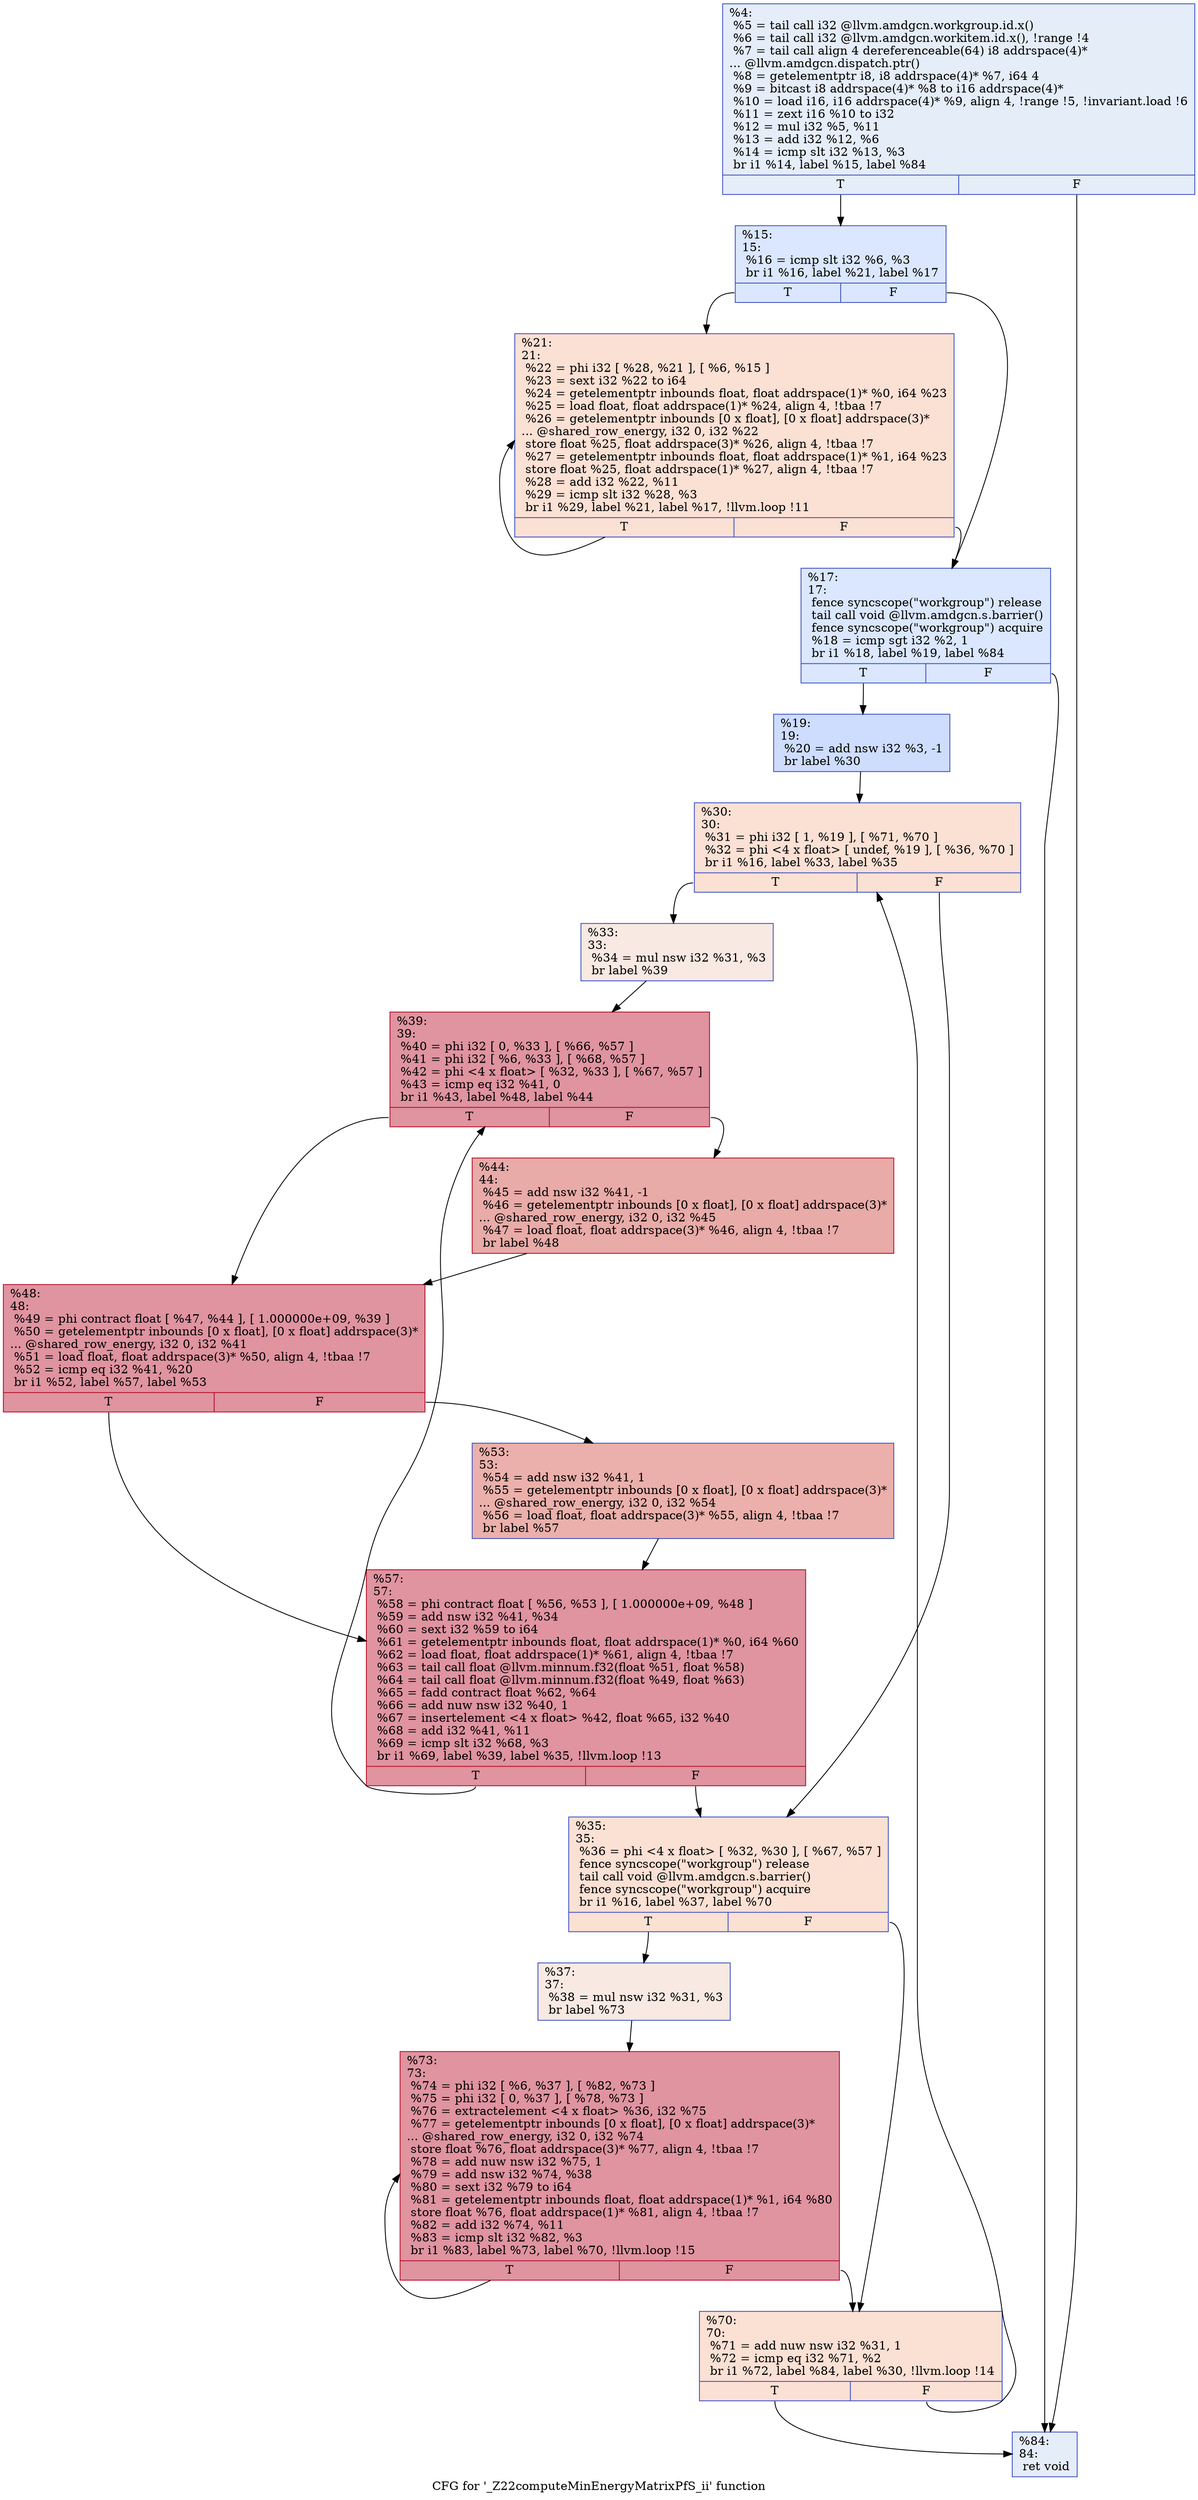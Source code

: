 digraph "CFG for '_Z22computeMinEnergyMatrixPfS_ii' function" {
	label="CFG for '_Z22computeMinEnergyMatrixPfS_ii' function";

	Node0x5f73990 [shape=record,color="#3d50c3ff", style=filled, fillcolor="#c5d6f270",label="{%4:\l  %5 = tail call i32 @llvm.amdgcn.workgroup.id.x()\l  %6 = tail call i32 @llvm.amdgcn.workitem.id.x(), !range !4\l  %7 = tail call align 4 dereferenceable(64) i8 addrspace(4)*\l... @llvm.amdgcn.dispatch.ptr()\l  %8 = getelementptr i8, i8 addrspace(4)* %7, i64 4\l  %9 = bitcast i8 addrspace(4)* %8 to i16 addrspace(4)*\l  %10 = load i16, i16 addrspace(4)* %9, align 4, !range !5, !invariant.load !6\l  %11 = zext i16 %10 to i32\l  %12 = mul i32 %5, %11\l  %13 = add i32 %12, %6\l  %14 = icmp slt i32 %13, %3\l  br i1 %14, label %15, label %84\l|{<s0>T|<s1>F}}"];
	Node0x5f73990:s0 -> Node0x5f73a20;
	Node0x5f73990:s1 -> Node0x5f75960;
	Node0x5f73a20 [shape=record,color="#3d50c3ff", style=filled, fillcolor="#abc8fd70",label="{%15:\l15:                                               \l  %16 = icmp slt i32 %6, %3\l  br i1 %16, label %21, label %17\l|{<s0>T|<s1>F}}"];
	Node0x5f73a20:s0 -> Node0x5f75270;
	Node0x5f73a20:s1 -> Node0x5f75c40;
	Node0x5f75c40 [shape=record,color="#3d50c3ff", style=filled, fillcolor="#abc8fd70",label="{%17:\l17:                                               \l  fence syncscope(\"workgroup\") release\l  tail call void @llvm.amdgcn.s.barrier()\l  fence syncscope(\"workgroup\") acquire\l  %18 = icmp sgt i32 %2, 1\l  br i1 %18, label %19, label %84\l|{<s0>T|<s1>F}}"];
	Node0x5f75c40:s0 -> Node0x5f76070;
	Node0x5f75c40:s1 -> Node0x5f75960;
	Node0x5f76070 [shape=record,color="#3d50c3ff", style=filled, fillcolor="#8fb1fe70",label="{%19:\l19:                                               \l  %20 = add nsw i32 %3, -1\l  br label %30\l}"];
	Node0x5f76070 -> Node0x5f76270;
	Node0x5f75270 [shape=record,color="#3d50c3ff", style=filled, fillcolor="#f7b99e70",label="{%21:\l21:                                               \l  %22 = phi i32 [ %28, %21 ], [ %6, %15 ]\l  %23 = sext i32 %22 to i64\l  %24 = getelementptr inbounds float, float addrspace(1)* %0, i64 %23\l  %25 = load float, float addrspace(1)* %24, align 4, !tbaa !7\l  %26 = getelementptr inbounds [0 x float], [0 x float] addrspace(3)*\l... @shared_row_energy, i32 0, i32 %22\l  store float %25, float addrspace(3)* %26, align 4, !tbaa !7\l  %27 = getelementptr inbounds float, float addrspace(1)* %1, i64 %23\l  store float %25, float addrspace(1)* %27, align 4, !tbaa !7\l  %28 = add i32 %22, %11\l  %29 = icmp slt i32 %28, %3\l  br i1 %29, label %21, label %17, !llvm.loop !11\l|{<s0>T|<s1>F}}"];
	Node0x5f75270:s0 -> Node0x5f75270;
	Node0x5f75270:s1 -> Node0x5f75c40;
	Node0x5f76270 [shape=record,color="#3d50c3ff", style=filled, fillcolor="#f7b99e70",label="{%30:\l30:                                               \l  %31 = phi i32 [ 1, %19 ], [ %71, %70 ]\l  %32 = phi \<4 x float\> [ undef, %19 ], [ %36, %70 ]\l  br i1 %16, label %33, label %35\l|{<s0>T|<s1>F}}"];
	Node0x5f76270:s0 -> Node0x5f75b30;
	Node0x5f76270:s1 -> Node0x5f75bc0;
	Node0x5f75b30 [shape=record,color="#3d50c3ff", style=filled, fillcolor="#efcebd70",label="{%33:\l33:                                               \l  %34 = mul nsw i32 %31, %3\l  br label %39\l}"];
	Node0x5f75b30 -> Node0x5f78280;
	Node0x5f75bc0 [shape=record,color="#3d50c3ff", style=filled, fillcolor="#f7b99e70",label="{%35:\l35:                                               \l  %36 = phi \<4 x float\> [ %32, %30 ], [ %67, %57 ]\l  fence syncscope(\"workgroup\") release\l  tail call void @llvm.amdgcn.s.barrier()\l  fence syncscope(\"workgroup\") acquire\l  br i1 %16, label %37, label %70\l|{<s0>T|<s1>F}}"];
	Node0x5f75bc0:s0 -> Node0x5f78640;
	Node0x5f75bc0:s1 -> Node0x5f772a0;
	Node0x5f78640 [shape=record,color="#3d50c3ff", style=filled, fillcolor="#efcebd70",label="{%37:\l37:                                               \l  %38 = mul nsw i32 %31, %3\l  br label %73\l}"];
	Node0x5f78640 -> Node0x5f787d0;
	Node0x5f78280 [shape=record,color="#b70d28ff", style=filled, fillcolor="#b70d2870",label="{%39:\l39:                                               \l  %40 = phi i32 [ 0, %33 ], [ %66, %57 ]\l  %41 = phi i32 [ %6, %33 ], [ %68, %57 ]\l  %42 = phi \<4 x float\> [ %32, %33 ], [ %67, %57 ]\l  %43 = icmp eq i32 %41, 0\l  br i1 %43, label %48, label %44\l|{<s0>T|<s1>F}}"];
	Node0x5f78280:s0 -> Node0x5f78b60;
	Node0x5f78280:s1 -> Node0x5f78bf0;
	Node0x5f78bf0 [shape=record,color="#b70d28ff", style=filled, fillcolor="#cc403a70",label="{%44:\l44:                                               \l  %45 = add nsw i32 %41, -1\l  %46 = getelementptr inbounds [0 x float], [0 x float] addrspace(3)*\l... @shared_row_energy, i32 0, i32 %45\l  %47 = load float, float addrspace(3)* %46, align 4, !tbaa !7\l  br label %48\l}"];
	Node0x5f78bf0 -> Node0x5f78b60;
	Node0x5f78b60 [shape=record,color="#b70d28ff", style=filled, fillcolor="#b70d2870",label="{%48:\l48:                                               \l  %49 = phi contract float [ %47, %44 ], [ 1.000000e+09, %39 ]\l  %50 = getelementptr inbounds [0 x float], [0 x float] addrspace(3)*\l... @shared_row_energy, i32 0, i32 %41\l  %51 = load float, float addrspace(3)* %50, align 4, !tbaa !7\l  %52 = icmp eq i32 %41, %20\l  br i1 %52, label %57, label %53\l|{<s0>T|<s1>F}}"];
	Node0x5f78b60:s0 -> Node0x5f78340;
	Node0x5f78b60:s1 -> Node0x5f79c10;
	Node0x5f79c10 [shape=record,color="#3d50c3ff", style=filled, fillcolor="#d24b4070",label="{%53:\l53:                                               \l  %54 = add nsw i32 %41, 1\l  %55 = getelementptr inbounds [0 x float], [0 x float] addrspace(3)*\l... @shared_row_energy, i32 0, i32 %54\l  %56 = load float, float addrspace(3)* %55, align 4, !tbaa !7\l  br label %57\l}"];
	Node0x5f79c10 -> Node0x5f78340;
	Node0x5f78340 [shape=record,color="#b70d28ff", style=filled, fillcolor="#b70d2870",label="{%57:\l57:                                               \l  %58 = phi contract float [ %56, %53 ], [ 1.000000e+09, %48 ]\l  %59 = add nsw i32 %41, %34\l  %60 = sext i32 %59 to i64\l  %61 = getelementptr inbounds float, float addrspace(1)* %0, i64 %60\l  %62 = load float, float addrspace(1)* %61, align 4, !tbaa !7\l  %63 = tail call float @llvm.minnum.f32(float %51, float %58)\l  %64 = tail call float @llvm.minnum.f32(float %49, float %63)\l  %65 = fadd contract float %62, %64\l  %66 = add nuw nsw i32 %40, 1\l  %67 = insertelement \<4 x float\> %42, float %65, i32 %40\l  %68 = add i32 %41, %11\l  %69 = icmp slt i32 %68, %3\l  br i1 %69, label %39, label %35, !llvm.loop !13\l|{<s0>T|<s1>F}}"];
	Node0x5f78340:s0 -> Node0x5f78280;
	Node0x5f78340:s1 -> Node0x5f75bc0;
	Node0x5f772a0 [shape=record,color="#3d50c3ff", style=filled, fillcolor="#f7b99e70",label="{%70:\l70:                                               \l  %71 = add nuw nsw i32 %31, 1\l  %72 = icmp eq i32 %71, %2\l  br i1 %72, label %84, label %30, !llvm.loop !14\l|{<s0>T|<s1>F}}"];
	Node0x5f772a0:s0 -> Node0x5f75960;
	Node0x5f772a0:s1 -> Node0x5f76270;
	Node0x5f787d0 [shape=record,color="#b70d28ff", style=filled, fillcolor="#b70d2870",label="{%73:\l73:                                               \l  %74 = phi i32 [ %6, %37 ], [ %82, %73 ]\l  %75 = phi i32 [ 0, %37 ], [ %78, %73 ]\l  %76 = extractelement \<4 x float\> %36, i32 %75\l  %77 = getelementptr inbounds [0 x float], [0 x float] addrspace(3)*\l... @shared_row_energy, i32 0, i32 %74\l  store float %76, float addrspace(3)* %77, align 4, !tbaa !7\l  %78 = add nuw nsw i32 %75, 1\l  %79 = add nsw i32 %74, %38\l  %80 = sext i32 %79 to i64\l  %81 = getelementptr inbounds float, float addrspace(1)* %1, i64 %80\l  store float %76, float addrspace(1)* %81, align 4, !tbaa !7\l  %82 = add i32 %74, %11\l  %83 = icmp slt i32 %82, %3\l  br i1 %83, label %73, label %70, !llvm.loop !15\l|{<s0>T|<s1>F}}"];
	Node0x5f787d0:s0 -> Node0x5f787d0;
	Node0x5f787d0:s1 -> Node0x5f772a0;
	Node0x5f75960 [shape=record,color="#3d50c3ff", style=filled, fillcolor="#c5d6f270",label="{%84:\l84:                                               \l  ret void\l}"];
}
